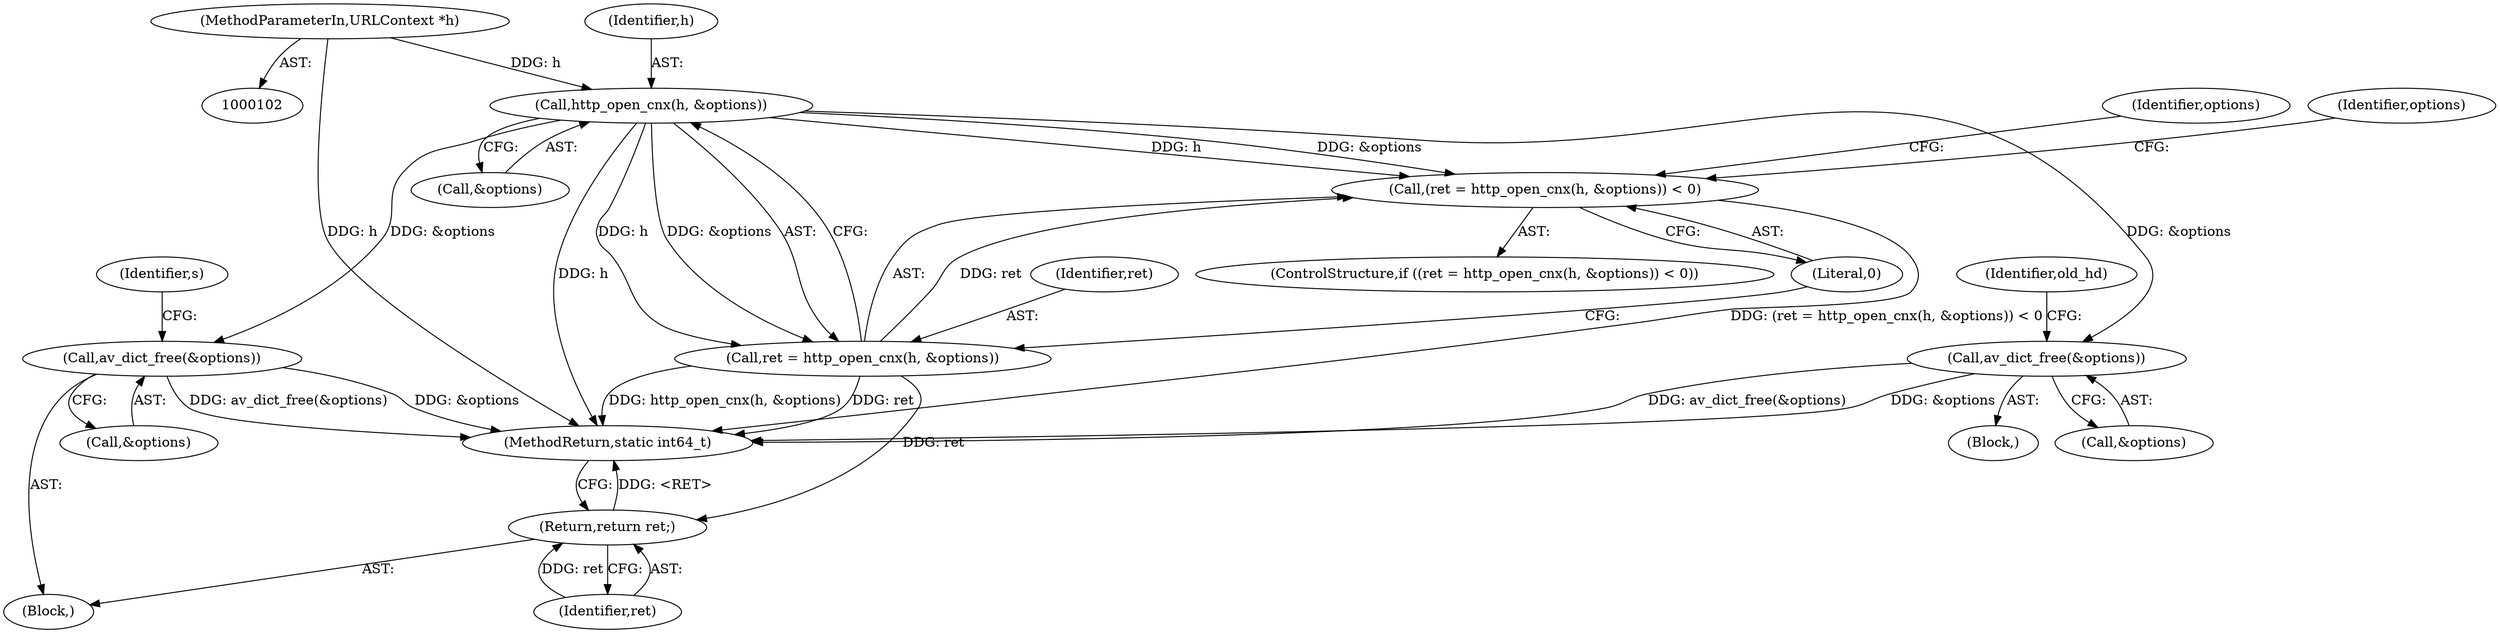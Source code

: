 digraph "0_FFmpeg_2a05c8f813de6f2278827734bf8102291e7484aa_5@API" {
"1000255" [label="(Call,http_open_cnx(h, &options))"];
"1000103" [label="(MethodParameterIn,URLContext *h)"];
"1000252" [label="(Call,(ret = http_open_cnx(h, &options)) < 0)"];
"1000253" [label="(Call,ret = http_open_cnx(h, &options))"];
"1000296" [label="(Return,return ret;)"];
"1000261" [label="(Call,av_dict_free(&options))"];
"1000298" [label="(Call,av_dict_free(&options))"];
"1000251" [label="(ControlStructure,if ((ret = http_open_cnx(h, &options)) < 0))"];
"1000263" [label="(Identifier,options)"];
"1000107" [label="(Block,)"];
"1000305" [label="(MethodReturn,static int64_t)"];
"1000252" [label="(Call,(ret = http_open_cnx(h, &options)) < 0)"];
"1000255" [label="(Call,http_open_cnx(h, &options))"];
"1000261" [label="(Call,av_dict_free(&options))"];
"1000299" [label="(Call,&options)"];
"1000256" [label="(Identifier,h)"];
"1000297" [label="(Identifier,ret)"];
"1000266" [label="(Identifier,s)"];
"1000257" [label="(Call,&options)"];
"1000302" [label="(Identifier,old_hd)"];
"1000254" [label="(Identifier,ret)"];
"1000260" [label="(Block,)"];
"1000296" [label="(Return,return ret;)"];
"1000300" [label="(Identifier,options)"];
"1000253" [label="(Call,ret = http_open_cnx(h, &options))"];
"1000262" [label="(Call,&options)"];
"1000103" [label="(MethodParameterIn,URLContext *h)"];
"1000298" [label="(Call,av_dict_free(&options))"];
"1000259" [label="(Literal,0)"];
"1000255" -> "1000253"  [label="AST: "];
"1000255" -> "1000257"  [label="CFG: "];
"1000256" -> "1000255"  [label="AST: "];
"1000257" -> "1000255"  [label="AST: "];
"1000253" -> "1000255"  [label="CFG: "];
"1000255" -> "1000305"  [label="DDG: h"];
"1000255" -> "1000252"  [label="DDG: h"];
"1000255" -> "1000252"  [label="DDG: &options"];
"1000255" -> "1000253"  [label="DDG: h"];
"1000255" -> "1000253"  [label="DDG: &options"];
"1000103" -> "1000255"  [label="DDG: h"];
"1000255" -> "1000261"  [label="DDG: &options"];
"1000255" -> "1000298"  [label="DDG: &options"];
"1000103" -> "1000102"  [label="AST: "];
"1000103" -> "1000305"  [label="DDG: h"];
"1000252" -> "1000251"  [label="AST: "];
"1000252" -> "1000259"  [label="CFG: "];
"1000253" -> "1000252"  [label="AST: "];
"1000259" -> "1000252"  [label="AST: "];
"1000263" -> "1000252"  [label="CFG: "];
"1000300" -> "1000252"  [label="CFG: "];
"1000252" -> "1000305"  [label="DDG: (ret = http_open_cnx(h, &options)) < 0"];
"1000253" -> "1000252"  [label="DDG: ret"];
"1000254" -> "1000253"  [label="AST: "];
"1000259" -> "1000253"  [label="CFG: "];
"1000253" -> "1000305"  [label="DDG: http_open_cnx(h, &options)"];
"1000253" -> "1000305"  [label="DDG: ret"];
"1000253" -> "1000296"  [label="DDG: ret"];
"1000296" -> "1000260"  [label="AST: "];
"1000296" -> "1000297"  [label="CFG: "];
"1000297" -> "1000296"  [label="AST: "];
"1000305" -> "1000296"  [label="CFG: "];
"1000296" -> "1000305"  [label="DDG: <RET>"];
"1000297" -> "1000296"  [label="DDG: ret"];
"1000261" -> "1000260"  [label="AST: "];
"1000261" -> "1000262"  [label="CFG: "];
"1000262" -> "1000261"  [label="AST: "];
"1000266" -> "1000261"  [label="CFG: "];
"1000261" -> "1000305"  [label="DDG: &options"];
"1000261" -> "1000305"  [label="DDG: av_dict_free(&options)"];
"1000298" -> "1000107"  [label="AST: "];
"1000298" -> "1000299"  [label="CFG: "];
"1000299" -> "1000298"  [label="AST: "];
"1000302" -> "1000298"  [label="CFG: "];
"1000298" -> "1000305"  [label="DDG: av_dict_free(&options)"];
"1000298" -> "1000305"  [label="DDG: &options"];
}
